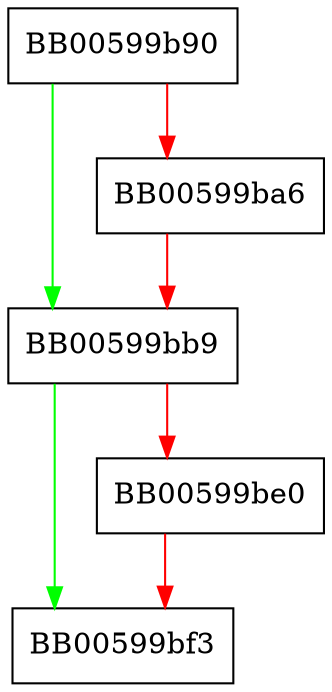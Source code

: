 digraph ecx_set_pub_key {
  node [shape="box"];
  graph [splines=ortho];
  BB00599b90 -> BB00599bb9 [color="green"];
  BB00599b90 -> BB00599ba6 [color="red"];
  BB00599ba6 -> BB00599bb9 [color="red"];
  BB00599bb9 -> BB00599bf3 [color="green"];
  BB00599bb9 -> BB00599be0 [color="red"];
  BB00599be0 -> BB00599bf3 [color="red"];
}